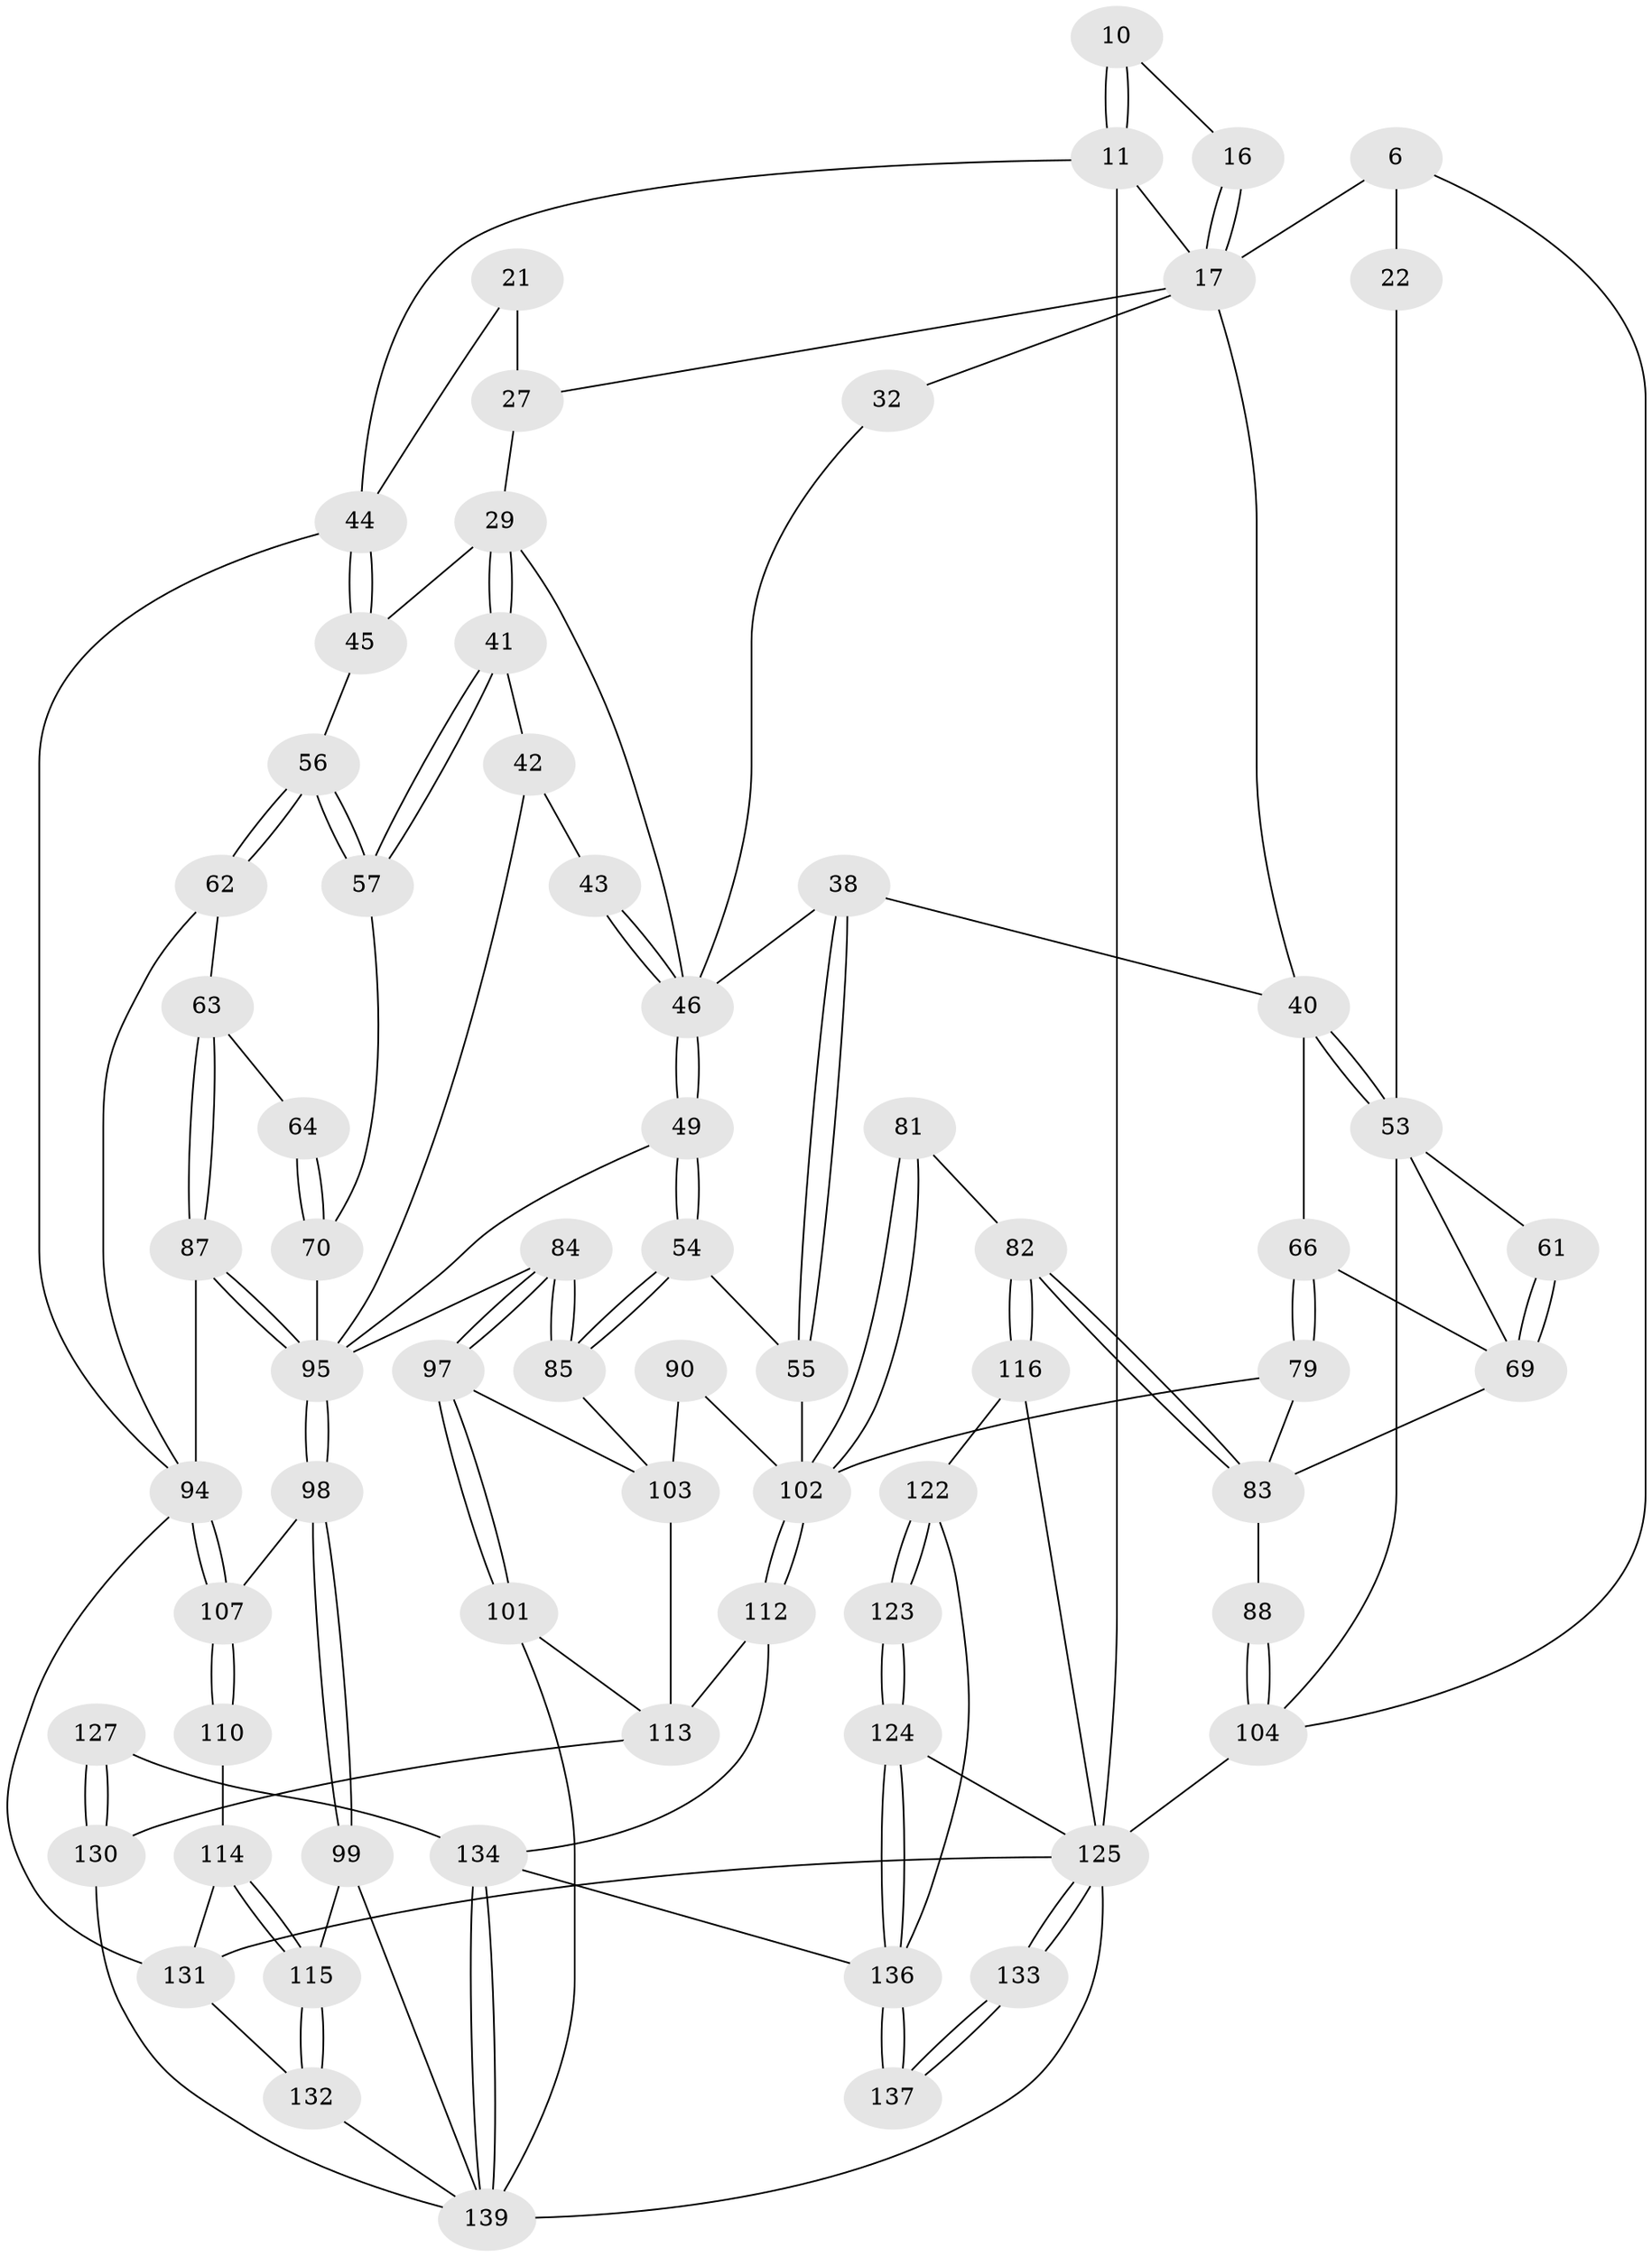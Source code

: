 // original degree distribution, {3: 0.02877697841726619, 4: 0.2014388489208633, 5: 0.5611510791366906, 6: 0.20863309352517986}
// Generated by graph-tools (version 1.1) at 2025/00/03/09/25 05:00:00]
// undirected, 69 vertices, 152 edges
graph export_dot {
graph [start="1"]
  node [color=gray90,style=filled];
  6 [pos="+0.11234306966663192+0.16590615131673697",super="+2"];
  10 [pos="+1+0"];
  11 [pos="+1+0",super="+5+9"];
  16 [pos="+1+0"];
  17 [pos="+0.8029141092350391+0.13205300142946869",super="+12+13+14+15"];
  21 [pos="+1+0.22589265400271466"];
  22 [pos="+0.14297837890553652+0.18169721033531097"];
  27 [pos="+0.8364583808009132+0.23223934160769005",super="+19"];
  29 [pos="+0.8053136771266283+0.2917337602409512",super="+28"];
  32 [pos="+0.55713745003299+0.20503165529149947",super="+31"];
  38 [pos="+0.4001169716232456+0.4621193053634479",super="+35"];
  40 [pos="+0.3684954885703993+0.45339003536599604",super="+24+23+39"];
  41 [pos="+0.80149634508396+0.31014265973160726"];
  42 [pos="+0.6380330752298079+0.37378224087287626"];
  43 [pos="+0.6229326124434255+0.3614968549081378"];
  44 [pos="+1+0.35211312112626936",super="+20"];
  45 [pos="+0.988347042485329+0.3921101180685379"];
  46 [pos="+0.5612459588117756+0.44563696823644955",super="+34+36"];
  49 [pos="+0.5725864049711114+0.5081158113421472"];
  53 [pos="+0.19307677092360703+0.3690354625005099",super="+51"];
  54 [pos="+0.5505495060139425+0.5323785543036611"];
  55 [pos="+0.5120379875012785+0.5349522103656905"];
  56 [pos="+0.8977090899570492+0.47021827884787387"];
  57 [pos="+0.799153220352287+0.3538361616978543"];
  61 [pos="+0.1887516087327222+0.5177382396731155"];
  62 [pos="+0.9022624558187418+0.5090567057959061"];
  63 [pos="+0.8351862761515432+0.5546963720866388"];
  64 [pos="+0.8078664547003338+0.568995023219731"];
  66 [pos="+0.34890909488762145+0.489982022270525"];
  69 [pos="+0.19383810322208878+0.549946780361088",super="+65+60"];
  70 [pos="+0.8018863960431901+0.5746006068149974",super="+59+58"];
  79 [pos="+0.3421280886072371+0.5168750307606959"];
  81 [pos="+0.2757471844696869+0.7241602269678229"];
  82 [pos="+0.2255445281146351+0.7138945098959786"];
  83 [pos="+0.218479644145011+0.7023637924004745",super="+80"];
  84 [pos="+0.6955432587081333+0.6391597496372184"];
  85 [pos="+0.5673937696436409+0.566120541255513"];
  87 [pos="+0.9517303837549751+0.6492401061793722"];
  88 [pos="+0.18303291325598814+0.6660761400190891",super="+76"];
  90 [pos="+0.47167890520896866+0.71091550737367"];
  94 [pos="+1+0.8527943572381252",super="+71+86"];
  95 [pos="+0.8087504695295737+0.6604022479756481",super="+73+74+48+47"];
  97 [pos="+0.6493360882124318+0.7191927646603357"];
  98 [pos="+0.8115516310522718+0.7200621111308948"];
  99 [pos="+0.7615606523933709+0.841169328814059"];
  101 [pos="+0.653900300676325+0.8041087425713903"];
  102 [pos="+0.36169262307309547+0.7576257835515599",super="+91+77+78"];
  103 [pos="+0.5238878402500098+0.7350460873687455",super="+96+89"];
  104 [pos="+0+0.7026046299083442",super="+68+67"];
  107 [pos="+1+0.8332923876363886",super="+105+106"];
  110 [pos="+0.9225674472393494+0.8084838490041196"];
  112 [pos="+0.38554513471662405+0.8257689263304265"];
  113 [pos="+0.6033892596621372+0.8167591910712806",super="+111"];
  114 [pos="+0.8598269993764125+0.8527069264906767"];
  115 [pos="+0.8002591040983806+0.8612044308221163"];
  116 [pos="+0.20377887886964605+0.7511399921318453"];
  122 [pos="+0.20428415206220452+0.8053883843416857",super="+121"];
  123 [pos="+0.17058223478557819+0.9160010547041001"];
  124 [pos="+0.14166636803896282+0.9502748350608802"];
  125 [pos="+0.06748360178362348+0.8849865267042912",super="+117+109"];
  127 [pos="+0.5126318255542623+0.9624007999371772"];
  130 [pos="+0.6497319684482816+0.9421564947000465",super="+126"];
  131 [pos="+0.927459626032392+0.893234980101685",super="+93"];
  132 [pos="+0.8607911704244294+1"];
  133 [pos="+0+1"];
  134 [pos="+0.5012180820914864+1",super="+128"];
  136 [pos="+0.18942107356030644+1",super="+120+119+135"];
  137 [pos="+0.18938673186912486+1"];
  139 [pos="+0.6456714382806197+1",super="+129+100+138"];
  6 -- 22 [weight=2];
  6 -- 17;
  6 -- 104;
  10 -- 11 [weight=2];
  10 -- 11;
  10 -- 16;
  11 -- 17 [weight=2];
  11 -- 125 [weight=2];
  11 -- 44;
  16 -- 17;
  16 -- 17;
  17 -- 32 [weight=2];
  17 -- 40;
  17 -- 27;
  21 -- 27 [weight=2];
  21 -- 44;
  22 -- 53;
  27 -- 29;
  29 -- 41;
  29 -- 41;
  29 -- 46;
  29 -- 45;
  32 -- 46 [weight=2];
  38 -- 55;
  38 -- 55;
  38 -- 40 [weight=2];
  38 -- 46;
  40 -- 53 [weight=2];
  40 -- 53;
  40 -- 66;
  41 -- 42;
  41 -- 57;
  41 -- 57;
  42 -- 43;
  42 -- 95;
  43 -- 46 [weight=2];
  43 -- 46;
  44 -- 45;
  44 -- 45;
  44 -- 94;
  45 -- 56;
  46 -- 49;
  46 -- 49;
  49 -- 54;
  49 -- 54;
  49 -- 95;
  53 -- 69;
  53 -- 104 [weight=2];
  53 -- 61;
  54 -- 55;
  54 -- 85;
  54 -- 85;
  55 -- 102;
  56 -- 57;
  56 -- 57;
  56 -- 62;
  56 -- 62;
  57 -- 70;
  61 -- 69 [weight=2];
  61 -- 69;
  62 -- 63;
  62 -- 94;
  63 -- 64;
  63 -- 87;
  63 -- 87;
  64 -- 70 [weight=2];
  64 -- 70;
  66 -- 79;
  66 -- 79;
  66 -- 69;
  69 -- 83;
  70 -- 95 [weight=2];
  79 -- 102;
  79 -- 83;
  81 -- 82;
  81 -- 102 [weight=2];
  81 -- 102;
  82 -- 83;
  82 -- 83;
  82 -- 116;
  82 -- 116;
  83 -- 88 [weight=2];
  84 -- 85;
  84 -- 85;
  84 -- 97;
  84 -- 97;
  84 -- 95;
  85 -- 103;
  87 -- 95;
  87 -- 95;
  87 -- 94;
  88 -- 104 [weight=2];
  88 -- 104;
  90 -- 103 [weight=2];
  90 -- 102;
  94 -- 107 [weight=2];
  94 -- 107;
  94 -- 131;
  95 -- 98;
  95 -- 98;
  97 -- 101;
  97 -- 101;
  97 -- 103;
  98 -- 99;
  98 -- 99;
  98 -- 107;
  99 -- 115;
  99 -- 139;
  101 -- 113;
  101 -- 139;
  102 -- 112;
  102 -- 112;
  103 -- 113;
  104 -- 125 [weight=3];
  107 -- 110 [weight=2];
  107 -- 110;
  110 -- 114;
  112 -- 113;
  112 -- 134;
  113 -- 130;
  114 -- 115;
  114 -- 115;
  114 -- 131;
  115 -- 132;
  115 -- 132;
  116 -- 122;
  116 -- 125;
  122 -- 123 [weight=2];
  122 -- 123;
  122 -- 136;
  123 -- 124;
  123 -- 124;
  124 -- 125;
  124 -- 136;
  124 -- 136;
  125 -- 133 [weight=2];
  125 -- 133;
  125 -- 131;
  125 -- 139;
  127 -- 130 [weight=2];
  127 -- 130;
  127 -- 134;
  130 -- 139;
  131 -- 132;
  132 -- 139;
  133 -- 137;
  133 -- 137;
  134 -- 139;
  134 -- 139;
  134 -- 136 [weight=2];
  136 -- 137 [weight=2];
  136 -- 137;
}
